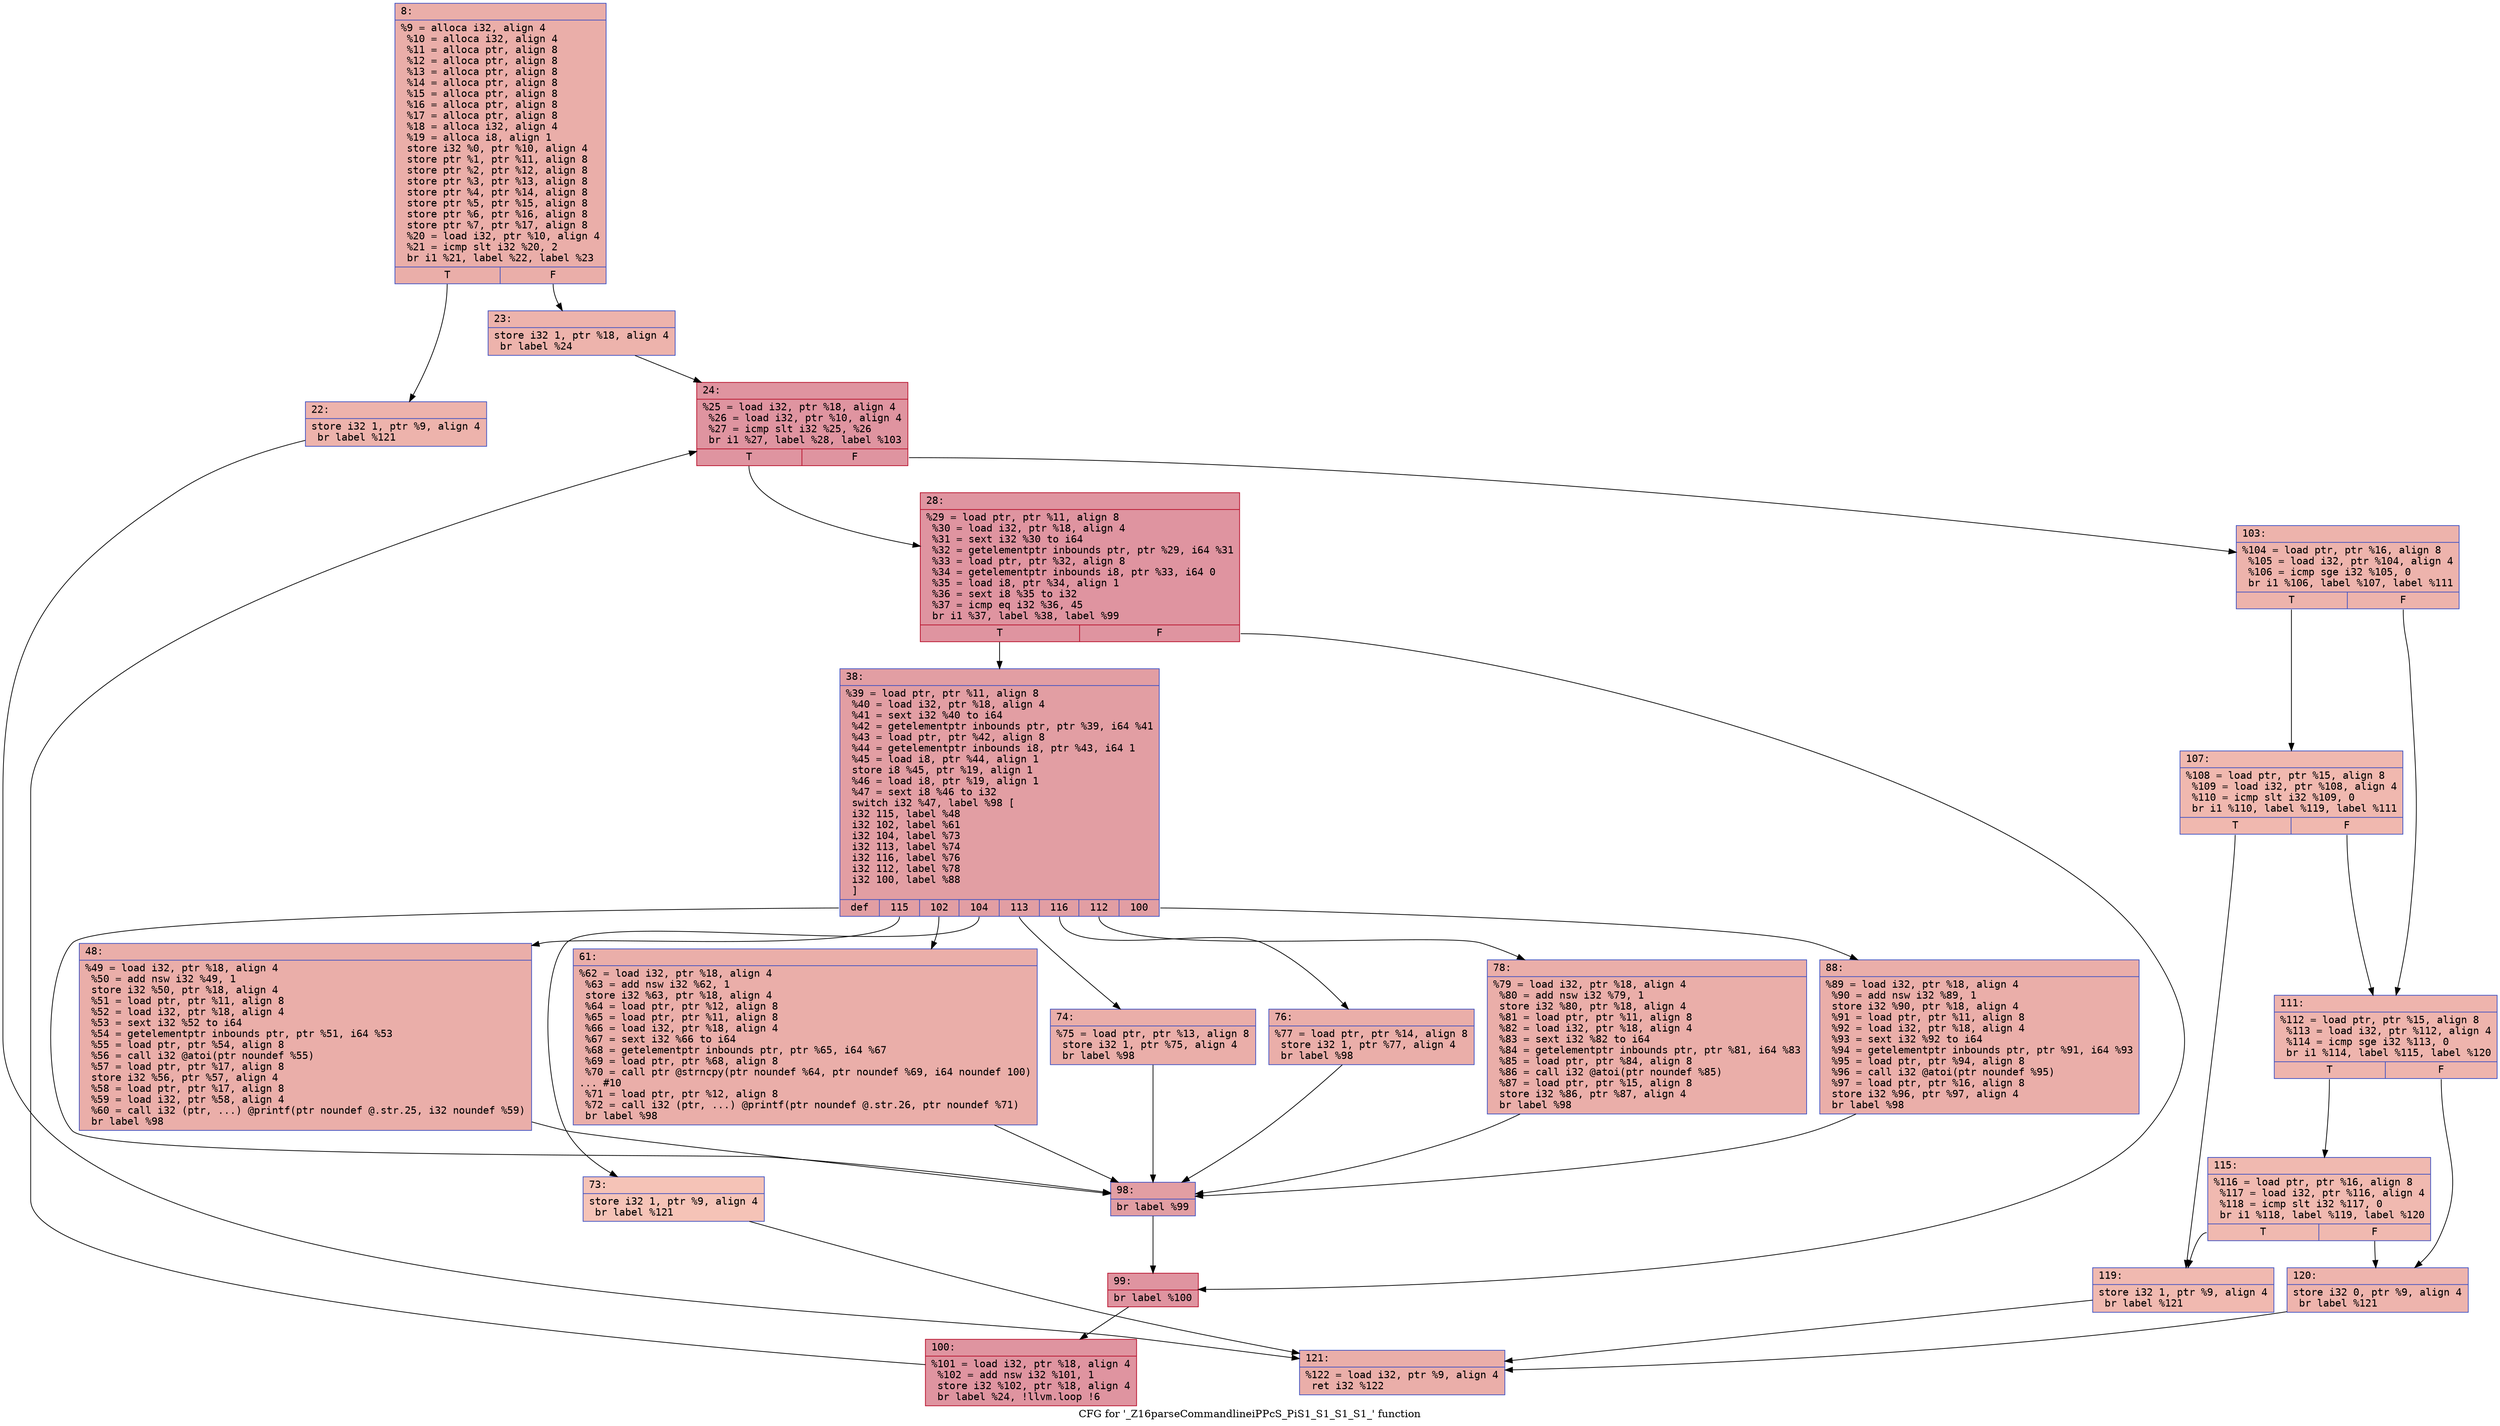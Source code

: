 digraph "CFG for '_Z16parseCommandlineiPPcS_PiS1_S1_S1_S1_' function" {
	label="CFG for '_Z16parseCommandlineiPPcS_PiS1_S1_S1_S1_' function";

	Node0x6000038aeb70 [shape=record,color="#3d50c3ff", style=filled, fillcolor="#d0473d70" fontname="Courier",label="{8:\l|  %9 = alloca i32, align 4\l  %10 = alloca i32, align 4\l  %11 = alloca ptr, align 8\l  %12 = alloca ptr, align 8\l  %13 = alloca ptr, align 8\l  %14 = alloca ptr, align 8\l  %15 = alloca ptr, align 8\l  %16 = alloca ptr, align 8\l  %17 = alloca ptr, align 8\l  %18 = alloca i32, align 4\l  %19 = alloca i8, align 1\l  store i32 %0, ptr %10, align 4\l  store ptr %1, ptr %11, align 8\l  store ptr %2, ptr %12, align 8\l  store ptr %3, ptr %13, align 8\l  store ptr %4, ptr %14, align 8\l  store ptr %5, ptr %15, align 8\l  store ptr %6, ptr %16, align 8\l  store ptr %7, ptr %17, align 8\l  %20 = load i32, ptr %10, align 4\l  %21 = icmp slt i32 %20, 2\l  br i1 %21, label %22, label %23\l|{<s0>T|<s1>F}}"];
	Node0x6000038aeb70:s0 -> Node0x6000038aebc0[tooltip="8 -> 22\nProbability 50.00%" ];
	Node0x6000038aeb70:s1 -> Node0x6000038aec10[tooltip="8 -> 23\nProbability 50.00%" ];
	Node0x6000038aebc0 [shape=record,color="#3d50c3ff", style=filled, fillcolor="#d6524470" fontname="Courier",label="{22:\l|  store i32 1, ptr %9, align 4\l  br label %121\l}"];
	Node0x6000038aebc0 -> Node0x6000038af250[tooltip="22 -> 121\nProbability 100.00%" ];
	Node0x6000038aec10 [shape=record,color="#3d50c3ff", style=filled, fillcolor="#d6524470" fontname="Courier",label="{23:\l|  store i32 1, ptr %18, align 4\l  br label %24\l}"];
	Node0x6000038aec10 -> Node0x6000038aec60[tooltip="23 -> 24\nProbability 100.00%" ];
	Node0x6000038aec60 [shape=record,color="#b70d28ff", style=filled, fillcolor="#b70d2870" fontname="Courier",label="{24:\l|  %25 = load i32, ptr %18, align 4\l  %26 = load i32, ptr %10, align 4\l  %27 = icmp slt i32 %25, %26\l  br i1 %27, label %28, label %103\l|{<s0>T|<s1>F}}"];
	Node0x6000038aec60:s0 -> Node0x6000038aecb0[tooltip="24 -> 28\nProbability 96.88%" ];
	Node0x6000038aec60:s1 -> Node0x6000038af070[tooltip="24 -> 103\nProbability 3.12%" ];
	Node0x6000038aecb0 [shape=record,color="#b70d28ff", style=filled, fillcolor="#b70d2870" fontname="Courier",label="{28:\l|  %29 = load ptr, ptr %11, align 8\l  %30 = load i32, ptr %18, align 4\l  %31 = sext i32 %30 to i64\l  %32 = getelementptr inbounds ptr, ptr %29, i64 %31\l  %33 = load ptr, ptr %32, align 8\l  %34 = getelementptr inbounds i8, ptr %33, i64 0\l  %35 = load i8, ptr %34, align 1\l  %36 = sext i8 %35 to i32\l  %37 = icmp eq i32 %36, 45\l  br i1 %37, label %38, label %99\l|{<s0>T|<s1>F}}"];
	Node0x6000038aecb0:s0 -> Node0x6000038aed00[tooltip="28 -> 38\nProbability 50.00%" ];
	Node0x6000038aecb0:s1 -> Node0x6000038aefd0[tooltip="28 -> 99\nProbability 50.00%" ];
	Node0x6000038aed00 [shape=record,color="#3d50c3ff", style=filled, fillcolor="#be242e70" fontname="Courier",label="{38:\l|  %39 = load ptr, ptr %11, align 8\l  %40 = load i32, ptr %18, align 4\l  %41 = sext i32 %40 to i64\l  %42 = getelementptr inbounds ptr, ptr %39, i64 %41\l  %43 = load ptr, ptr %42, align 8\l  %44 = getelementptr inbounds i8, ptr %43, i64 1\l  %45 = load i8, ptr %44, align 1\l  store i8 %45, ptr %19, align 1\l  %46 = load i8, ptr %19, align 1\l  %47 = sext i8 %46 to i32\l  switch i32 %47, label %98 [\l    i32 115, label %48\l    i32 102, label %61\l    i32 104, label %73\l    i32 113, label %74\l    i32 116, label %76\l    i32 112, label %78\l    i32 100, label %88\l  ]\l|{<s0>def|<s1>115|<s2>102|<s3>104|<s4>113|<s5>116|<s6>112|<s7>100}}"];
	Node0x6000038aed00:s0 -> Node0x6000038aef80[tooltip="38 -> 98\nProbability 14.22%" ];
	Node0x6000038aed00:s1 -> Node0x6000038aed50[tooltip="38 -> 48\nProbability 14.22%" ];
	Node0x6000038aed00:s2 -> Node0x6000038aeda0[tooltip="38 -> 61\nProbability 14.22%" ];
	Node0x6000038aed00:s3 -> Node0x6000038aedf0[tooltip="38 -> 73\nProbability 0.46%" ];
	Node0x6000038aed00:s4 -> Node0x6000038aee40[tooltip="38 -> 74\nProbability 14.22%" ];
	Node0x6000038aed00:s5 -> Node0x6000038aee90[tooltip="38 -> 76\nProbability 14.22%" ];
	Node0x6000038aed00:s6 -> Node0x6000038aeee0[tooltip="38 -> 78\nProbability 14.22%" ];
	Node0x6000038aed00:s7 -> Node0x6000038aef30[tooltip="38 -> 88\nProbability 14.22%" ];
	Node0x6000038aed50 [shape=record,color="#3d50c3ff", style=filled, fillcolor="#d0473d70" fontname="Courier",label="{48:\l|  %49 = load i32, ptr %18, align 4\l  %50 = add nsw i32 %49, 1\l  store i32 %50, ptr %18, align 4\l  %51 = load ptr, ptr %11, align 8\l  %52 = load i32, ptr %18, align 4\l  %53 = sext i32 %52 to i64\l  %54 = getelementptr inbounds ptr, ptr %51, i64 %53\l  %55 = load ptr, ptr %54, align 8\l  %56 = call i32 @atoi(ptr noundef %55)\l  %57 = load ptr, ptr %17, align 8\l  store i32 %56, ptr %57, align 4\l  %58 = load ptr, ptr %17, align 8\l  %59 = load i32, ptr %58, align 4\l  %60 = call i32 (ptr, ...) @printf(ptr noundef @.str.25, i32 noundef %59)\l  br label %98\l}"];
	Node0x6000038aed50 -> Node0x6000038aef80[tooltip="48 -> 98\nProbability 100.00%" ];
	Node0x6000038aeda0 [shape=record,color="#3d50c3ff", style=filled, fillcolor="#d0473d70" fontname="Courier",label="{61:\l|  %62 = load i32, ptr %18, align 4\l  %63 = add nsw i32 %62, 1\l  store i32 %63, ptr %18, align 4\l  %64 = load ptr, ptr %12, align 8\l  %65 = load ptr, ptr %11, align 8\l  %66 = load i32, ptr %18, align 4\l  %67 = sext i32 %66 to i64\l  %68 = getelementptr inbounds ptr, ptr %65, i64 %67\l  %69 = load ptr, ptr %68, align 8\l  %70 = call ptr @strncpy(ptr noundef %64, ptr noundef %69, i64 noundef 100)\l... #10\l  %71 = load ptr, ptr %12, align 8\l  %72 = call i32 (ptr, ...) @printf(ptr noundef @.str.26, ptr noundef %71)\l  br label %98\l}"];
	Node0x6000038aeda0 -> Node0x6000038aef80[tooltip="61 -> 98\nProbability 100.00%" ];
	Node0x6000038aedf0 [shape=record,color="#3d50c3ff", style=filled, fillcolor="#e8765c70" fontname="Courier",label="{73:\l|  store i32 1, ptr %9, align 4\l  br label %121\l}"];
	Node0x6000038aedf0 -> Node0x6000038af250[tooltip="73 -> 121\nProbability 100.00%" ];
	Node0x6000038aee40 [shape=record,color="#3d50c3ff", style=filled, fillcolor="#d0473d70" fontname="Courier",label="{74:\l|  %75 = load ptr, ptr %13, align 8\l  store i32 1, ptr %75, align 4\l  br label %98\l}"];
	Node0x6000038aee40 -> Node0x6000038aef80[tooltip="74 -> 98\nProbability 100.00%" ];
	Node0x6000038aee90 [shape=record,color="#3d50c3ff", style=filled, fillcolor="#d0473d70" fontname="Courier",label="{76:\l|  %77 = load ptr, ptr %14, align 8\l  store i32 1, ptr %77, align 4\l  br label %98\l}"];
	Node0x6000038aee90 -> Node0x6000038aef80[tooltip="76 -> 98\nProbability 100.00%" ];
	Node0x6000038aeee0 [shape=record,color="#3d50c3ff", style=filled, fillcolor="#d0473d70" fontname="Courier",label="{78:\l|  %79 = load i32, ptr %18, align 4\l  %80 = add nsw i32 %79, 1\l  store i32 %80, ptr %18, align 4\l  %81 = load ptr, ptr %11, align 8\l  %82 = load i32, ptr %18, align 4\l  %83 = sext i32 %82 to i64\l  %84 = getelementptr inbounds ptr, ptr %81, i64 %83\l  %85 = load ptr, ptr %84, align 8\l  %86 = call i32 @atoi(ptr noundef %85)\l  %87 = load ptr, ptr %15, align 8\l  store i32 %86, ptr %87, align 4\l  br label %98\l}"];
	Node0x6000038aeee0 -> Node0x6000038aef80[tooltip="78 -> 98\nProbability 100.00%" ];
	Node0x6000038aef30 [shape=record,color="#3d50c3ff", style=filled, fillcolor="#d0473d70" fontname="Courier",label="{88:\l|  %89 = load i32, ptr %18, align 4\l  %90 = add nsw i32 %89, 1\l  store i32 %90, ptr %18, align 4\l  %91 = load ptr, ptr %11, align 8\l  %92 = load i32, ptr %18, align 4\l  %93 = sext i32 %92 to i64\l  %94 = getelementptr inbounds ptr, ptr %91, i64 %93\l  %95 = load ptr, ptr %94, align 8\l  %96 = call i32 @atoi(ptr noundef %95)\l  %97 = load ptr, ptr %16, align 8\l  store i32 %96, ptr %97, align 4\l  br label %98\l}"];
	Node0x6000038aef30 -> Node0x6000038aef80[tooltip="88 -> 98\nProbability 100.00%" ];
	Node0x6000038aef80 [shape=record,color="#3d50c3ff", style=filled, fillcolor="#be242e70" fontname="Courier",label="{98:\l|  br label %99\l}"];
	Node0x6000038aef80 -> Node0x6000038aefd0[tooltip="98 -> 99\nProbability 100.00%" ];
	Node0x6000038aefd0 [shape=record,color="#b70d28ff", style=filled, fillcolor="#b70d2870" fontname="Courier",label="{99:\l|  br label %100\l}"];
	Node0x6000038aefd0 -> Node0x6000038af020[tooltip="99 -> 100\nProbability 100.00%" ];
	Node0x6000038af020 [shape=record,color="#b70d28ff", style=filled, fillcolor="#b70d2870" fontname="Courier",label="{100:\l|  %101 = load i32, ptr %18, align 4\l  %102 = add nsw i32 %101, 1\l  store i32 %102, ptr %18, align 4\l  br label %24, !llvm.loop !6\l}"];
	Node0x6000038af020 -> Node0x6000038aec60[tooltip="100 -> 24\nProbability 100.00%" ];
	Node0x6000038af070 [shape=record,color="#3d50c3ff", style=filled, fillcolor="#d6524470" fontname="Courier",label="{103:\l|  %104 = load ptr, ptr %16, align 8\l  %105 = load i32, ptr %104, align 4\l  %106 = icmp sge i32 %105, 0\l  br i1 %106, label %107, label %111\l|{<s0>T|<s1>F}}"];
	Node0x6000038af070:s0 -> Node0x6000038af0c0[tooltip="103 -> 107\nProbability 50.00%" ];
	Node0x6000038af070:s1 -> Node0x6000038af110[tooltip="103 -> 111\nProbability 50.00%" ];
	Node0x6000038af0c0 [shape=record,color="#3d50c3ff", style=filled, fillcolor="#dc5d4a70" fontname="Courier",label="{107:\l|  %108 = load ptr, ptr %15, align 8\l  %109 = load i32, ptr %108, align 4\l  %110 = icmp slt i32 %109, 0\l  br i1 %110, label %119, label %111\l|{<s0>T|<s1>F}}"];
	Node0x6000038af0c0:s0 -> Node0x6000038af1b0[tooltip="107 -> 119\nProbability 37.50%" ];
	Node0x6000038af0c0:s1 -> Node0x6000038af110[tooltip="107 -> 111\nProbability 62.50%" ];
	Node0x6000038af110 [shape=record,color="#3d50c3ff", style=filled, fillcolor="#d8564670" fontname="Courier",label="{111:\l|  %112 = load ptr, ptr %15, align 8\l  %113 = load i32, ptr %112, align 4\l  %114 = icmp sge i32 %113, 0\l  br i1 %114, label %115, label %120\l|{<s0>T|<s1>F}}"];
	Node0x6000038af110:s0 -> Node0x6000038af160[tooltip="111 -> 115\nProbability 50.00%" ];
	Node0x6000038af110:s1 -> Node0x6000038af200[tooltip="111 -> 120\nProbability 50.00%" ];
	Node0x6000038af160 [shape=record,color="#3d50c3ff", style=filled, fillcolor="#de614d70" fontname="Courier",label="{115:\l|  %116 = load ptr, ptr %16, align 8\l  %117 = load i32, ptr %116, align 4\l  %118 = icmp slt i32 %117, 0\l  br i1 %118, label %119, label %120\l|{<s0>T|<s1>F}}"];
	Node0x6000038af160:s0 -> Node0x6000038af1b0[tooltip="115 -> 119\nProbability 37.50%" ];
	Node0x6000038af160:s1 -> Node0x6000038af200[tooltip="115 -> 120\nProbability 62.50%" ];
	Node0x6000038af1b0 [shape=record,color="#3d50c3ff", style=filled, fillcolor="#de614d70" fontname="Courier",label="{119:\l|  store i32 1, ptr %9, align 4\l  br label %121\l}"];
	Node0x6000038af1b0 -> Node0x6000038af250[tooltip="119 -> 121\nProbability 100.00%" ];
	Node0x6000038af200 [shape=record,color="#3d50c3ff", style=filled, fillcolor="#d8564670" fontname="Courier",label="{120:\l|  store i32 0, ptr %9, align 4\l  br label %121\l}"];
	Node0x6000038af200 -> Node0x6000038af250[tooltip="120 -> 121\nProbability 100.00%" ];
	Node0x6000038af250 [shape=record,color="#3d50c3ff", style=filled, fillcolor="#d0473d70" fontname="Courier",label="{121:\l|  %122 = load i32, ptr %9, align 4\l  ret i32 %122\l}"];
}
